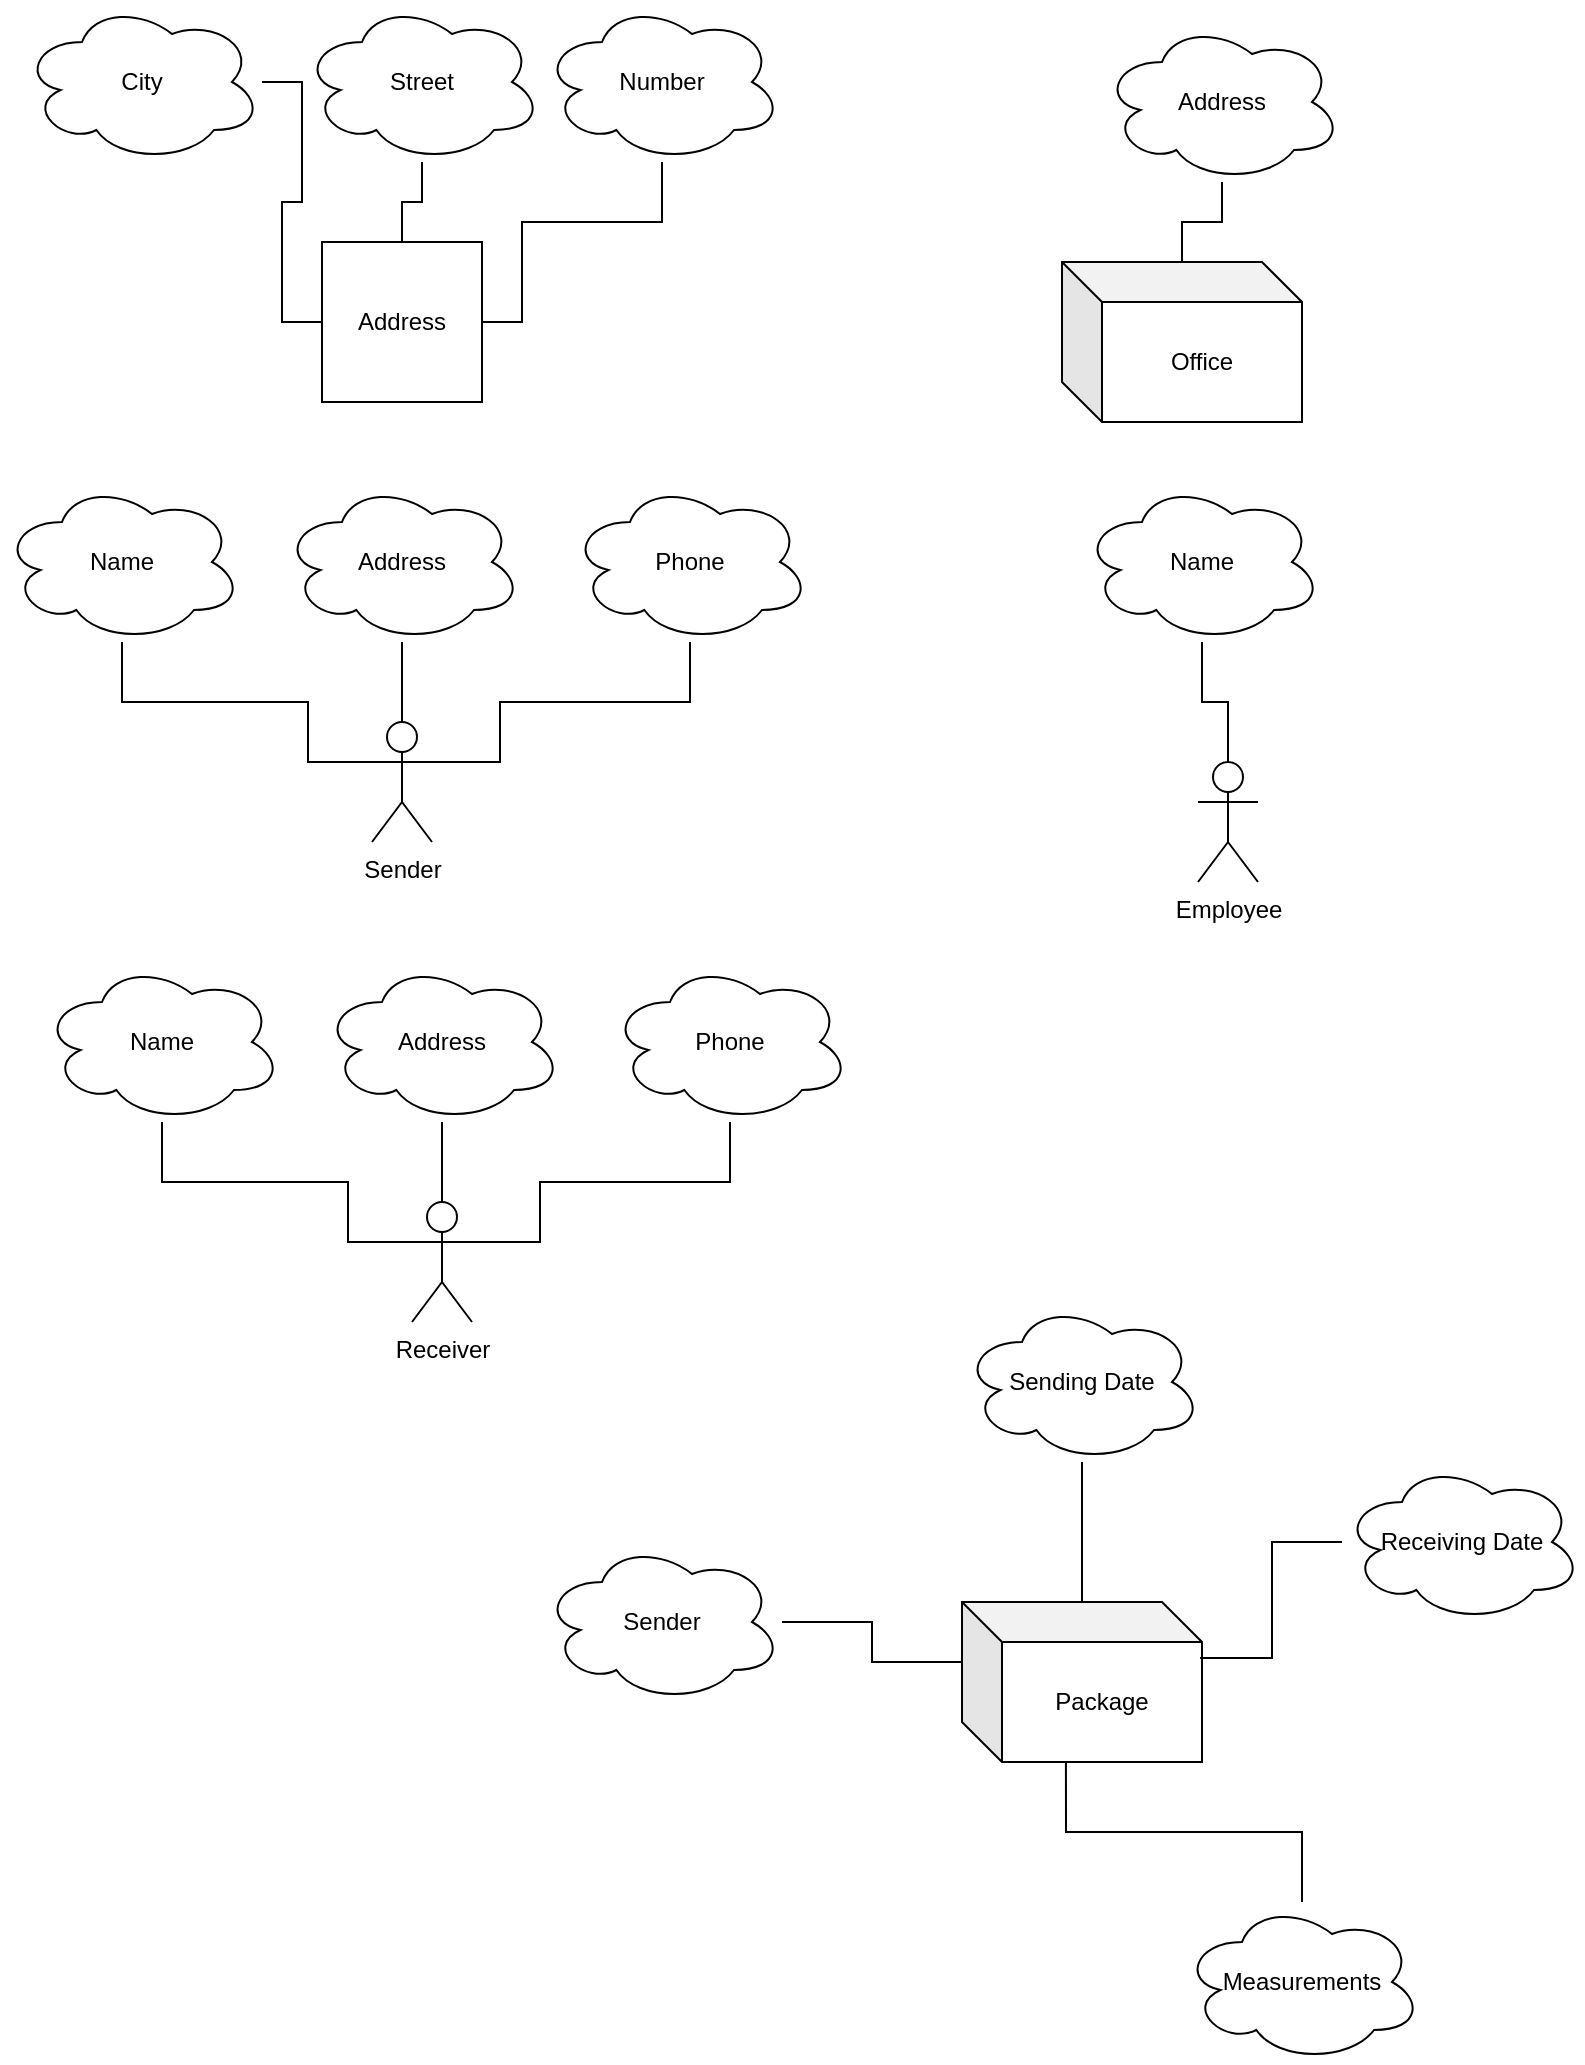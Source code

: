 <mxfile version="13.9.2" type="device" pages="4"><diagram id="oifaHssCB05o4wAw9WpW" name="Page-1"><mxGraphModel dx="1422" dy="762" grid="1" gridSize="10" guides="1" tooltips="1" connect="1" arrows="1" fold="1" page="1" pageScale="1" pageWidth="827" pageHeight="1169" math="0" shadow="0"><root><mxCell id="0"/><mxCell id="1" parent="0"/><mxCell id="9jLc9xP1tLZqi10lqlHF-1" value="Sender" style="shape=umlActor;verticalLabelPosition=bottom;verticalAlign=top;html=1;outlineConnect=0;" vertex="1" parent="1"><mxGeometry x="195" y="360" width="30" height="60" as="geometry"/></mxCell><mxCell id="9jLc9xP1tLZqi10lqlHF-7" value="Package" style="shape=cube;whiteSpace=wrap;html=1;boundedLbl=1;backgroundOutline=1;darkOpacity=0.05;darkOpacity2=0.1;" vertex="1" parent="1"><mxGeometry x="490" y="800" width="120" height="80" as="geometry"/></mxCell><mxCell id="9jLc9xP1tLZqi10lqlHF-8" value="Office" style="shape=cube;whiteSpace=wrap;html=1;boundedLbl=1;backgroundOutline=1;darkOpacity=0.05;darkOpacity2=0.1;" vertex="1" parent="1"><mxGeometry x="540" y="130" width="120" height="80" as="geometry"/></mxCell><mxCell id="9jLc9xP1tLZqi10lqlHF-9" value="Address" style="whiteSpace=wrap;html=1;aspect=fixed;" vertex="1" parent="1"><mxGeometry x="170" y="120" width="80" height="80" as="geometry"/></mxCell><mxCell id="9jLc9xP1tLZqi10lqlHF-14" style="edgeStyle=orthogonalEdgeStyle;rounded=0;orthogonalLoop=1;jettySize=auto;html=1;entryX=0;entryY=0.5;entryDx=0;entryDy=0;endArrow=none;endFill=0;" edge="1" parent="1" source="9jLc9xP1tLZqi10lqlHF-11" target="9jLc9xP1tLZqi10lqlHF-9"><mxGeometry relative="1" as="geometry"/></mxCell><mxCell id="9jLc9xP1tLZqi10lqlHF-11" value="City" style="ellipse;shape=cloud;whiteSpace=wrap;html=1;" vertex="1" parent="1"><mxGeometry x="20" width="120" height="80" as="geometry"/></mxCell><mxCell id="9jLc9xP1tLZqi10lqlHF-15" style="edgeStyle=orthogonalEdgeStyle;rounded=0;orthogonalLoop=1;jettySize=auto;html=1;entryX=0.5;entryY=0;entryDx=0;entryDy=0;endArrow=none;endFill=0;" edge="1" parent="1" source="9jLc9xP1tLZqi10lqlHF-12" target="9jLc9xP1tLZqi10lqlHF-9"><mxGeometry relative="1" as="geometry"/></mxCell><mxCell id="9jLc9xP1tLZqi10lqlHF-12" value="Street" style="ellipse;shape=cloud;whiteSpace=wrap;html=1;" vertex="1" parent="1"><mxGeometry x="160" width="120" height="80" as="geometry"/></mxCell><mxCell id="9jLc9xP1tLZqi10lqlHF-16" style="edgeStyle=orthogonalEdgeStyle;rounded=0;orthogonalLoop=1;jettySize=auto;html=1;entryX=1;entryY=0.5;entryDx=0;entryDy=0;endArrow=none;endFill=0;" edge="1" parent="1" source="9jLc9xP1tLZqi10lqlHF-13" target="9jLc9xP1tLZqi10lqlHF-9"><mxGeometry relative="1" as="geometry"><Array as="points"><mxPoint x="340" y="110"/><mxPoint x="270" y="110"/><mxPoint x="270" y="160"/></Array></mxGeometry></mxCell><mxCell id="9jLc9xP1tLZqi10lqlHF-13" value="Number" style="ellipse;shape=cloud;whiteSpace=wrap;html=1;" vertex="1" parent="1"><mxGeometry x="280" width="120" height="80" as="geometry"/></mxCell><mxCell id="9jLc9xP1tLZqi10lqlHF-20" style="edgeStyle=orthogonalEdgeStyle;rounded=0;orthogonalLoop=1;jettySize=auto;html=1;endArrow=none;endFill=0;" edge="1" parent="1" source="9jLc9xP1tLZqi10lqlHF-19" target="9jLc9xP1tLZqi10lqlHF-8"><mxGeometry relative="1" as="geometry"/></mxCell><mxCell id="9jLc9xP1tLZqi10lqlHF-19" value="Address" style="ellipse;shape=cloud;whiteSpace=wrap;html=1;" vertex="1" parent="1"><mxGeometry x="560" y="10" width="120" height="80" as="geometry"/></mxCell><mxCell id="9jLc9xP1tLZqi10lqlHF-26" style="edgeStyle=orthogonalEdgeStyle;rounded=0;orthogonalLoop=1;jettySize=auto;html=1;entryX=0;entryY=0.333;entryDx=0;entryDy=0;entryPerimeter=0;endArrow=none;endFill=0;" edge="1" parent="1" source="9jLc9xP1tLZqi10lqlHF-21" target="9jLc9xP1tLZqi10lqlHF-1"><mxGeometry relative="1" as="geometry"><Array as="points"><mxPoint x="70" y="350"/><mxPoint x="163" y="350"/><mxPoint x="163" y="380"/></Array></mxGeometry></mxCell><mxCell id="9jLc9xP1tLZqi10lqlHF-21" value="Name" style="ellipse;shape=cloud;whiteSpace=wrap;html=1;" vertex="1" parent="1"><mxGeometry x="10" y="240" width="120" height="80" as="geometry"/></mxCell><mxCell id="9jLc9xP1tLZqi10lqlHF-27" style="edgeStyle=orthogonalEdgeStyle;rounded=0;orthogonalLoop=1;jettySize=auto;html=1;entryX=0.5;entryY=0;entryDx=0;entryDy=0;entryPerimeter=0;endArrow=none;endFill=0;" edge="1" parent="1" source="9jLc9xP1tLZqi10lqlHF-22" target="9jLc9xP1tLZqi10lqlHF-1"><mxGeometry relative="1" as="geometry"/></mxCell><mxCell id="9jLc9xP1tLZqi10lqlHF-22" value="Address" style="ellipse;shape=cloud;whiteSpace=wrap;html=1;" vertex="1" parent="1"><mxGeometry x="150" y="240" width="120" height="80" as="geometry"/></mxCell><mxCell id="9jLc9xP1tLZqi10lqlHF-28" style="edgeStyle=orthogonalEdgeStyle;rounded=0;orthogonalLoop=1;jettySize=auto;html=1;entryX=1;entryY=0.333;entryDx=0;entryDy=0;entryPerimeter=0;endArrow=none;endFill=0;" edge="1" parent="1" source="9jLc9xP1tLZqi10lqlHF-25" target="9jLc9xP1tLZqi10lqlHF-1"><mxGeometry relative="1" as="geometry"><Array as="points"><mxPoint x="354" y="350"/><mxPoint x="259" y="350"/><mxPoint x="259" y="380"/></Array></mxGeometry></mxCell><mxCell id="9jLc9xP1tLZqi10lqlHF-25" value="Phone" style="ellipse;shape=cloud;whiteSpace=wrap;html=1;" vertex="1" parent="1"><mxGeometry x="294" y="240" width="120" height="80" as="geometry"/></mxCell><mxCell id="9jLc9xP1tLZqi10lqlHF-29" value="Receiver" style="shape=umlActor;verticalLabelPosition=bottom;verticalAlign=top;html=1;outlineConnect=0;" vertex="1" parent="1"><mxGeometry x="215" y="600" width="30" height="60" as="geometry"/></mxCell><mxCell id="9jLc9xP1tLZqi10lqlHF-30" style="edgeStyle=orthogonalEdgeStyle;rounded=0;orthogonalLoop=1;jettySize=auto;html=1;entryX=0;entryY=0.333;entryDx=0;entryDy=0;entryPerimeter=0;endArrow=none;endFill=0;" edge="1" parent="1" source="9jLc9xP1tLZqi10lqlHF-31" target="9jLc9xP1tLZqi10lqlHF-29"><mxGeometry relative="1" as="geometry"><Array as="points"><mxPoint x="90" y="590"/><mxPoint x="183" y="590"/><mxPoint x="183" y="620"/></Array></mxGeometry></mxCell><mxCell id="9jLc9xP1tLZqi10lqlHF-31" value="Name" style="ellipse;shape=cloud;whiteSpace=wrap;html=1;" vertex="1" parent="1"><mxGeometry x="30" y="480" width="120" height="80" as="geometry"/></mxCell><mxCell id="9jLc9xP1tLZqi10lqlHF-32" style="edgeStyle=orthogonalEdgeStyle;rounded=0;orthogonalLoop=1;jettySize=auto;html=1;entryX=0.5;entryY=0;entryDx=0;entryDy=0;entryPerimeter=0;endArrow=none;endFill=0;" edge="1" parent="1" source="9jLc9xP1tLZqi10lqlHF-33" target="9jLc9xP1tLZqi10lqlHF-29"><mxGeometry relative="1" as="geometry"/></mxCell><mxCell id="9jLc9xP1tLZqi10lqlHF-33" value="Address" style="ellipse;shape=cloud;whiteSpace=wrap;html=1;" vertex="1" parent="1"><mxGeometry x="170" y="480" width="120" height="80" as="geometry"/></mxCell><mxCell id="9jLc9xP1tLZqi10lqlHF-34" style="edgeStyle=orthogonalEdgeStyle;rounded=0;orthogonalLoop=1;jettySize=auto;html=1;entryX=1;entryY=0.333;entryDx=0;entryDy=0;entryPerimeter=0;endArrow=none;endFill=0;" edge="1" parent="1" source="9jLc9xP1tLZqi10lqlHF-35" target="9jLc9xP1tLZqi10lqlHF-29"><mxGeometry relative="1" as="geometry"><Array as="points"><mxPoint x="374" y="590"/><mxPoint x="279" y="590"/><mxPoint x="279" y="620"/></Array></mxGeometry></mxCell><mxCell id="9jLc9xP1tLZqi10lqlHF-35" value="Phone" style="ellipse;shape=cloud;whiteSpace=wrap;html=1;" vertex="1" parent="1"><mxGeometry x="314" y="480" width="120" height="80" as="geometry"/></mxCell><mxCell id="9jLc9xP1tLZqi10lqlHF-52" value="Employee" style="shape=umlActor;verticalLabelPosition=bottom;verticalAlign=top;html=1;outlineConnect=0;" vertex="1" parent="1"><mxGeometry x="608" y="380" width="30" height="60" as="geometry"/></mxCell><mxCell id="JY7f6eMNKE8tG-YTokpT-2" value="" style="edgeStyle=orthogonalEdgeStyle;rounded=0;orthogonalLoop=1;jettySize=auto;html=1;startArrow=none;startFill=0;endArrow=none;endFill=0;" edge="1" parent="1" source="9jLc9xP1tLZqi10lqlHF-54" target="9jLc9xP1tLZqi10lqlHF-52"><mxGeometry relative="1" as="geometry"/></mxCell><mxCell id="9jLc9xP1tLZqi10lqlHF-54" value="Name" style="ellipse;shape=cloud;whiteSpace=wrap;html=1;" vertex="1" parent="1"><mxGeometry x="550" y="240" width="120" height="80" as="geometry"/></mxCell><mxCell id="9jLc9xP1tLZqi10lqlHF-68" style="edgeStyle=orthogonalEdgeStyle;rounded=0;orthogonalLoop=1;jettySize=auto;html=1;entryX=0.433;entryY=1;entryDx=0;entryDy=0;entryPerimeter=0;endArrow=none;endFill=0;" edge="1" parent="1" source="9jLc9xP1tLZqi10lqlHF-60" target="9jLc9xP1tLZqi10lqlHF-7"><mxGeometry relative="1" as="geometry"/></mxCell><mxCell id="9jLc9xP1tLZqi10lqlHF-60" value="Measurements" style="ellipse;shape=cloud;whiteSpace=wrap;html=1;" vertex="1" parent="1"><mxGeometry x="600" y="950" width="120" height="80" as="geometry"/></mxCell><mxCell id="9jLc9xP1tLZqi10lqlHF-67" style="edgeStyle=orthogonalEdgeStyle;rounded=0;orthogonalLoop=1;jettySize=auto;html=1;entryX=0;entryY=0;entryDx=0;entryDy=30;entryPerimeter=0;endArrow=none;endFill=0;" edge="1" parent="1" source="9jLc9xP1tLZqi10lqlHF-62" target="9jLc9xP1tLZqi10lqlHF-7"><mxGeometry relative="1" as="geometry"/></mxCell><mxCell id="9jLc9xP1tLZqi10lqlHF-62" value="Sender" style="ellipse;shape=cloud;whiteSpace=wrap;html=1;" vertex="1" parent="1"><mxGeometry x="280" y="770" width="120" height="80" as="geometry"/></mxCell><mxCell id="9jLc9xP1tLZqi10lqlHF-65" style="edgeStyle=orthogonalEdgeStyle;rounded=0;orthogonalLoop=1;jettySize=auto;html=1;endArrow=none;endFill=0;" edge="1" parent="1" source="9jLc9xP1tLZqi10lqlHF-63" target="9jLc9xP1tLZqi10lqlHF-7"><mxGeometry relative="1" as="geometry"/></mxCell><mxCell id="9jLc9xP1tLZqi10lqlHF-63" value="Sending Date" style="ellipse;shape=cloud;whiteSpace=wrap;html=1;" vertex="1" parent="1"><mxGeometry x="490" y="650" width="120" height="80" as="geometry"/></mxCell><mxCell id="9jLc9xP1tLZqi10lqlHF-66" style="edgeStyle=orthogonalEdgeStyle;rounded=0;orthogonalLoop=1;jettySize=auto;html=1;entryX=0.992;entryY=0.35;entryDx=0;entryDy=0;entryPerimeter=0;endArrow=none;endFill=0;" edge="1" parent="1" source="9jLc9xP1tLZqi10lqlHF-64" target="9jLc9xP1tLZqi10lqlHF-7"><mxGeometry relative="1" as="geometry"/></mxCell><mxCell id="9jLc9xP1tLZqi10lqlHF-64" value="Receiving Date" style="ellipse;shape=cloud;whiteSpace=wrap;html=1;" vertex="1" parent="1"><mxGeometry x="680" y="730" width="120" height="80" as="geometry"/></mxCell></root></mxGraphModel></diagram><diagram id="lK0j_3tEogwlCvdWAHSf" name="Page-2"><mxGraphModel dx="762" dy="634" grid="1" gridSize="10" guides="1" tooltips="1" connect="1" arrows="1" fold="1" page="1" pageScale="1" pageWidth="827" pageHeight="1169" math="0" shadow="0"><root><mxCell id="twRIs_Lk6BVAcLEG3xg8-0"/><mxCell id="twRIs_Lk6BVAcLEG3xg8-1" parent="twRIs_Lk6BVAcLEG3xg8-0"/><mxCell id="twRIs_Lk6BVAcLEG3xg8-29" style="edgeStyle=orthogonalEdgeStyle;rounded=0;orthogonalLoop=1;jettySize=auto;html=1;startArrow=none;startFill=0;endArrow=none;endFill=0;" edge="1" parent="twRIs_Lk6BVAcLEG3xg8-1" source="twRIs_Lk6BVAcLEG3xg8-2" target="twRIs_Lk6BVAcLEG3xg8-28"><mxGeometry relative="1" as="geometry"/></mxCell><mxCell id="twRIs_Lk6BVAcLEG3xg8-2" value="Sender" style="rounded=0;whiteSpace=wrap;html=1;" vertex="1" parent="twRIs_Lk6BVAcLEG3xg8-1"><mxGeometry x="40" y="120" width="120" height="60" as="geometry"/></mxCell><mxCell id="twRIs_Lk6BVAcLEG3xg8-24" value="" style="edgeStyle=orthogonalEdgeStyle;rounded=0;orthogonalLoop=1;jettySize=auto;html=1;endArrow=none;endFill=0;startArrow=ERoneToMany;startFill=0;" edge="1" parent="twRIs_Lk6BVAcLEG3xg8-1" source="twRIs_Lk6BVAcLEG3xg8-3" target="twRIs_Lk6BVAcLEG3xg8-23"><mxGeometry relative="1" as="geometry"/></mxCell><mxCell id="twRIs_Lk6BVAcLEG3xg8-3" value="Package" style="rounded=0;whiteSpace=wrap;html=1;" vertex="1" parent="twRIs_Lk6BVAcLEG3xg8-1"><mxGeometry x="320" y="120" width="120" height="60" as="geometry"/></mxCell><mxCell id="mzfxa8KSVyf5Zc3Q_k2a-2" value="" style="edgeStyle=orthogonalEdgeStyle;rounded=0;orthogonalLoop=1;jettySize=auto;html=1;startArrow=ERoneToMany;startFill=0;endArrow=none;endFill=0;" edge="1" parent="twRIs_Lk6BVAcLEG3xg8-1" source="twRIs_Lk6BVAcLEG3xg8-4" target="mzfxa8KSVyf5Zc3Q_k2a-1"><mxGeometry relative="1" as="geometry"/></mxCell><mxCell id="twRIs_Lk6BVAcLEG3xg8-4" value="Employee" style="rounded=0;whiteSpace=wrap;html=1;" vertex="1" parent="twRIs_Lk6BVAcLEG3xg8-1"><mxGeometry x="570" y="270" width="120" height="60" as="geometry"/></mxCell><mxCell id="twRIs_Lk6BVAcLEG3xg8-9" value="" style="edgeStyle=orthogonalEdgeStyle;rounded=0;orthogonalLoop=1;jettySize=auto;html=1;endArrow=none;endFill=0;" edge="1" parent="twRIs_Lk6BVAcLEG3xg8-1" source="twRIs_Lk6BVAcLEG3xg8-6" target="twRIs_Lk6BVAcLEG3xg8-2"><mxGeometry relative="1" as="geometry"/></mxCell><mxCell id="twRIs_Lk6BVAcLEG3xg8-6" value="Name" style="ellipse;whiteSpace=wrap;html=1;" vertex="1" parent="twRIs_Lk6BVAcLEG3xg8-1"><mxGeometry y="40" width="100" height="40" as="geometry"/></mxCell><mxCell id="twRIs_Lk6BVAcLEG3xg8-10" value="" style="edgeStyle=orthogonalEdgeStyle;rounded=0;orthogonalLoop=1;jettySize=auto;html=1;endArrow=none;endFill=0;" edge="1" parent="twRIs_Lk6BVAcLEG3xg8-1" source="twRIs_Lk6BVAcLEG3xg8-7" target="twRIs_Lk6BVAcLEG3xg8-2"><mxGeometry relative="1" as="geometry"/></mxCell><mxCell id="twRIs_Lk6BVAcLEG3xg8-7" value="Last Name" style="ellipse;whiteSpace=wrap;html=1;" vertex="1" parent="twRIs_Lk6BVAcLEG3xg8-1"><mxGeometry x="130" y="40" width="100" height="40" as="geometry"/></mxCell><mxCell id="twRIs_Lk6BVAcLEG3xg8-11" value="" style="edgeStyle=orthogonalEdgeStyle;rounded=0;orthogonalLoop=1;jettySize=auto;html=1;endArrow=none;endFill=0;" edge="1" parent="twRIs_Lk6BVAcLEG3xg8-1" source="twRIs_Lk6BVAcLEG3xg8-8" target="twRIs_Lk6BVAcLEG3xg8-2"><mxGeometry relative="1" as="geometry"/></mxCell><mxCell id="twRIs_Lk6BVAcLEG3xg8-8" value="Phone" style="ellipse;whiteSpace=wrap;html=1;" vertex="1" parent="twRIs_Lk6BVAcLEG3xg8-1"><mxGeometry y="210" width="100" height="40" as="geometry"/></mxCell><mxCell id="twRIs_Lk6BVAcLEG3xg8-13" value="" style="edgeStyle=orthogonalEdgeStyle;rounded=0;orthogonalLoop=1;jettySize=auto;html=1;endArrow=ERone;endFill=0;" edge="1" parent="twRIs_Lk6BVAcLEG3xg8-1" source="twRIs_Lk6BVAcLEG3xg8-12" target="twRIs_Lk6BVAcLEG3xg8-2"><mxGeometry relative="1" as="geometry"/></mxCell><mxCell id="twRIs_Lk6BVAcLEG3xg8-14" value="" style="edgeStyle=orthogonalEdgeStyle;rounded=0;orthogonalLoop=1;jettySize=auto;html=1;endArrow=ERoneToMany;endFill=0;" edge="1" parent="twRIs_Lk6BVAcLEG3xg8-1" source="twRIs_Lk6BVAcLEG3xg8-12" target="twRIs_Lk6BVAcLEG3xg8-3"><mxGeometry relative="1" as="geometry"/></mxCell><mxCell id="twRIs_Lk6BVAcLEG3xg8-12" value="sends" style="rhombus;whiteSpace=wrap;html=1;" vertex="1" parent="twRIs_Lk6BVAcLEG3xg8-1"><mxGeometry x="200" y="110" width="80" height="80" as="geometry"/></mxCell><mxCell id="twRIs_Lk6BVAcLEG3xg8-20" value="" style="edgeStyle=orthogonalEdgeStyle;rounded=0;orthogonalLoop=1;jettySize=auto;html=1;endArrow=none;endFill=0;" edge="1" parent="twRIs_Lk6BVAcLEG3xg8-1" source="twRIs_Lk6BVAcLEG3xg8-16" target="twRIs_Lk6BVAcLEG3xg8-3"><mxGeometry relative="1" as="geometry"/></mxCell><mxCell id="twRIs_Lk6BVAcLEG3xg8-16" value="Send Date" style="ellipse;whiteSpace=wrap;html=1;" vertex="1" parent="twRIs_Lk6BVAcLEG3xg8-1"><mxGeometry x="290" y="40" width="100" height="40" as="geometry"/></mxCell><mxCell id="twRIs_Lk6BVAcLEG3xg8-21" value="" style="edgeStyle=orthogonalEdgeStyle;rounded=0;orthogonalLoop=1;jettySize=auto;html=1;endArrow=none;endFill=0;" edge="1" parent="twRIs_Lk6BVAcLEG3xg8-1" source="twRIs_Lk6BVAcLEG3xg8-17" target="twRIs_Lk6BVAcLEG3xg8-3"><mxGeometry relative="1" as="geometry"/></mxCell><mxCell id="twRIs_Lk6BVAcLEG3xg8-17" value="Receiving Date" style="ellipse;whiteSpace=wrap;html=1;" vertex="1" parent="twRIs_Lk6BVAcLEG3xg8-1"><mxGeometry x="414" y="40" width="100" height="40" as="geometry"/></mxCell><mxCell id="twRIs_Lk6BVAcLEG3xg8-19" value="" style="edgeStyle=orthogonalEdgeStyle;rounded=0;orthogonalLoop=1;jettySize=auto;html=1;endArrow=none;endFill=0;" edge="1" parent="twRIs_Lk6BVAcLEG3xg8-1" source="twRIs_Lk6BVAcLEG3xg8-18" target="twRIs_Lk6BVAcLEG3xg8-3"><mxGeometry relative="1" as="geometry"/></mxCell><mxCell id="twRIs_Lk6BVAcLEG3xg8-18" value="Measures" style="ellipse;whiteSpace=wrap;html=1;" vertex="1" parent="twRIs_Lk6BVAcLEG3xg8-1"><mxGeometry x="289" y="210" width="100" height="40" as="geometry"/></mxCell><mxCell id="twRIs_Lk6BVAcLEG3xg8-25" style="edgeStyle=orthogonalEdgeStyle;rounded=0;orthogonalLoop=1;jettySize=auto;html=1;endArrow=ERone;endFill=0;" edge="1" parent="twRIs_Lk6BVAcLEG3xg8-1" source="twRIs_Lk6BVAcLEG3xg8-23" target="twRIs_Lk6BVAcLEG3xg8-4"><mxGeometry relative="1" as="geometry"/></mxCell><mxCell id="twRIs_Lk6BVAcLEG3xg8-23" value="Is &lt;br&gt;processed &lt;br&gt;By" style="rhombus;whiteSpace=wrap;html=1;rounded=0;" vertex="1" parent="twRIs_Lk6BVAcLEG3xg8-1"><mxGeometry x="640" y="140" width="80" height="80" as="geometry"/></mxCell><mxCell id="twRIs_Lk6BVAcLEG3xg8-28" value="Address" style="ellipse;whiteSpace=wrap;html=1;" vertex="1" parent="twRIs_Lk6BVAcLEG3xg8-1"><mxGeometry x="130" y="210" width="100" height="40" as="geometry"/></mxCell><mxCell id="twRIs_Lk6BVAcLEG3xg8-31" style="edgeStyle=orthogonalEdgeStyle;rounded=0;orthogonalLoop=1;jettySize=auto;html=1;entryX=0.75;entryY=1;entryDx=0;entryDy=0;startArrow=none;startFill=0;endArrow=none;endFill=0;" edge="1" parent="twRIs_Lk6BVAcLEG3xg8-1" source="twRIs_Lk6BVAcLEG3xg8-30" target="twRIs_Lk6BVAcLEG3xg8-3"><mxGeometry relative="1" as="geometry"/></mxCell><mxCell id="twRIs_Lk6BVAcLEG3xg8-30" value="Address" style="ellipse;whiteSpace=wrap;html=1;" vertex="1" parent="twRIs_Lk6BVAcLEG3xg8-1"><mxGeometry x="410" y="210" width="100" height="40" as="geometry"/></mxCell><mxCell id="twRIs_Lk6BVAcLEG3xg8-35" style="edgeStyle=orthogonalEdgeStyle;rounded=0;orthogonalLoop=1;jettySize=auto;html=1;entryX=1;entryY=0.25;entryDx=0;entryDy=0;startArrow=none;startFill=0;endArrow=none;endFill=0;" edge="1" parent="twRIs_Lk6BVAcLEG3xg8-1" source="twRIs_Lk6BVAcLEG3xg8-33" target="twRIs_Lk6BVAcLEG3xg8-3"><mxGeometry relative="1" as="geometry"/></mxCell><mxCell id="twRIs_Lk6BVAcLEG3xg8-33" value="Office" style="ellipse;whiteSpace=wrap;html=1;" vertex="1" parent="twRIs_Lk6BVAcLEG3xg8-1"><mxGeometry x="530" y="70" width="100" height="40" as="geometry"/></mxCell><mxCell id="mzfxa8KSVyf5Zc3Q_k2a-0" value="" style="edgeStyle=orthogonalEdgeStyle;rounded=0;orthogonalLoop=1;jettySize=auto;html=1;startArrow=none;startFill=0;endArrow=none;endFill=0;" edge="1" parent="twRIs_Lk6BVAcLEG3xg8-1" source="twRIs_Lk6BVAcLEG3xg8-36" target="twRIs_Lk6BVAcLEG3xg8-4"><mxGeometry relative="1" as="geometry"/></mxCell><mxCell id="twRIs_Lk6BVAcLEG3xg8-36" value="Name" style="ellipse;whiteSpace=wrap;html=1;" vertex="1" parent="twRIs_Lk6BVAcLEG3xg8-1"><mxGeometry x="720" y="290" width="100" height="40" as="geometry"/></mxCell><mxCell id="mzfxa8KSVyf5Zc3Q_k2a-3" value="" style="edgeStyle=orthogonalEdgeStyle;rounded=0;orthogonalLoop=1;jettySize=auto;html=1;startArrow=none;startFill=0;endArrow=ERone;endFill=0;entryX=1;entryY=0.5;entryDx=0;entryDy=0;" edge="1" parent="twRIs_Lk6BVAcLEG3xg8-1" source="mzfxa8KSVyf5Zc3Q_k2a-1" target="mzfxa8KSVyf5Zc3Q_k2a-16"><mxGeometry relative="1" as="geometry"><mxPoint x="360" y="440" as="targetPoint"/></mxGeometry></mxCell><mxCell id="mzfxa8KSVyf5Zc3Q_k2a-1" value="Is&lt;br&gt;Dispatched towards" style="rhombus;whiteSpace=wrap;html=1;rounded=0;" vertex="1" parent="twRIs_Lk6BVAcLEG3xg8-1"><mxGeometry x="490" y="400" width="90" height="80" as="geometry"/></mxCell><mxCell id="mzfxa8KSVyf5Zc3Q_k2a-15" style="edgeStyle=orthogonalEdgeStyle;rounded=0;orthogonalLoop=1;jettySize=auto;html=1;startArrow=none;startFill=0;endArrow=none;endFill=0;" edge="1" parent="twRIs_Lk6BVAcLEG3xg8-1" source="mzfxa8KSVyf5Zc3Q_k2a-16" target="mzfxa8KSVyf5Zc3Q_k2a-24"><mxGeometry relative="1" as="geometry"/></mxCell><mxCell id="mzfxa8KSVyf5Zc3Q_k2a-16" value="Sender" style="rounded=0;whiteSpace=wrap;html=1;" vertex="1" parent="twRIs_Lk6BVAcLEG3xg8-1"><mxGeometry x="270" y="400" width="120" height="60" as="geometry"/></mxCell><mxCell id="mzfxa8KSVyf5Zc3Q_k2a-17" value="" style="edgeStyle=orthogonalEdgeStyle;rounded=0;orthogonalLoop=1;jettySize=auto;html=1;endArrow=none;endFill=0;" edge="1" parent="twRIs_Lk6BVAcLEG3xg8-1" source="mzfxa8KSVyf5Zc3Q_k2a-18" target="mzfxa8KSVyf5Zc3Q_k2a-16"><mxGeometry relative="1" as="geometry"/></mxCell><mxCell id="mzfxa8KSVyf5Zc3Q_k2a-18" value="Name" style="ellipse;whiteSpace=wrap;html=1;" vertex="1" parent="twRIs_Lk6BVAcLEG3xg8-1"><mxGeometry x="210" y="330" width="100" height="40" as="geometry"/></mxCell><mxCell id="mzfxa8KSVyf5Zc3Q_k2a-19" value="" style="edgeStyle=orthogonalEdgeStyle;rounded=0;orthogonalLoop=1;jettySize=auto;html=1;endArrow=none;endFill=0;" edge="1" parent="twRIs_Lk6BVAcLEG3xg8-1" source="mzfxa8KSVyf5Zc3Q_k2a-20" target="mzfxa8KSVyf5Zc3Q_k2a-16"><mxGeometry relative="1" as="geometry"/></mxCell><mxCell id="mzfxa8KSVyf5Zc3Q_k2a-20" value="Last Name" style="ellipse;whiteSpace=wrap;html=1;" vertex="1" parent="twRIs_Lk6BVAcLEG3xg8-1"><mxGeometry x="340" y="330" width="100" height="40" as="geometry"/></mxCell><mxCell id="mzfxa8KSVyf5Zc3Q_k2a-21" value="" style="edgeStyle=orthogonalEdgeStyle;rounded=0;orthogonalLoop=1;jettySize=auto;html=1;endArrow=none;endFill=0;" edge="1" parent="twRIs_Lk6BVAcLEG3xg8-1" source="mzfxa8KSVyf5Zc3Q_k2a-22" target="mzfxa8KSVyf5Zc3Q_k2a-16"><mxGeometry relative="1" as="geometry"/></mxCell><mxCell id="mzfxa8KSVyf5Zc3Q_k2a-22" value="Phone" style="ellipse;whiteSpace=wrap;html=1;" vertex="1" parent="twRIs_Lk6BVAcLEG3xg8-1"><mxGeometry x="210" y="500" width="100" height="40" as="geometry"/></mxCell><mxCell id="mzfxa8KSVyf5Zc3Q_k2a-24" value="Address" style="ellipse;whiteSpace=wrap;html=1;" vertex="1" parent="twRIs_Lk6BVAcLEG3xg8-1"><mxGeometry x="340" y="500" width="100" height="40" as="geometry"/></mxCell></root></mxGraphModel></diagram><diagram id="_6-Cc5yCLs5dOpq5x1Rc" name="Page-3"><mxGraphModel dx="1422" dy="762" grid="1" gridSize="10" guides="1" tooltips="1" connect="1" arrows="1" fold="1" page="1" pageScale="1" pageWidth="827" pageHeight="1169" math="0" shadow="0"><root><mxCell id="aPdafdRP8fBxXlZx-yk6-0"/><mxCell id="aPdafdRP8fBxXlZx-yk6-1" parent="aPdafdRP8fBxXlZx-yk6-0"/><mxCell id="MsVJ2z4t6iQ9dEvgYTIn-18" value="" style="edgeStyle=orthogonalEdgeStyle;rounded=0;orthogonalLoop=1;jettySize=auto;html=1;startArrow=ERone;startFill=0;endArrow=ERoneToMany;endFill=0;" edge="1" parent="aPdafdRP8fBxXlZx-yk6-1" source="MsVJ2z4t6iQ9dEvgYTIn-0" target="MsVJ2z4t6iQ9dEvgYTIn-12"><mxGeometry relative="1" as="geometry"/></mxCell><mxCell id="MsVJ2z4t6iQ9dEvgYTIn-0" value="Sender" style="swimlane;fontStyle=0;childLayout=stackLayout;horizontal=1;startSize=26;fillColor=none;horizontalStack=0;resizeParent=1;resizeParentMax=0;resizeLast=0;collapsible=1;marginBottom=0;" vertex="1" parent="aPdafdRP8fBxXlZx-yk6-1"><mxGeometry x="70" y="60" width="140" height="156" as="geometry"/></mxCell><mxCell id="MsVJ2z4t6iQ9dEvgYTIn-1" value="sender_id: int" style="text;strokeColor=none;fillColor=none;align=left;verticalAlign=top;spacingLeft=4;spacingRight=4;overflow=hidden;rotatable=0;points=[[0,0.5],[1,0.5]];portConstraint=eastwest;" vertex="1" parent="MsVJ2z4t6iQ9dEvgYTIn-0"><mxGeometry y="26" width="140" height="26" as="geometry"/></mxCell><mxCell id="MsVJ2z4t6iQ9dEvgYTIn-2" value="first_name: string" style="text;strokeColor=none;fillColor=none;align=left;verticalAlign=top;spacingLeft=4;spacingRight=4;overflow=hidden;rotatable=0;points=[[0,0.5],[1,0.5]];portConstraint=eastwest;" vertex="1" parent="MsVJ2z4t6iQ9dEvgYTIn-0"><mxGeometry y="52" width="140" height="26" as="geometry"/></mxCell><mxCell id="MsVJ2z4t6iQ9dEvgYTIn-3" value="last_name: string" style="text;strokeColor=none;fillColor=none;align=left;verticalAlign=top;spacingLeft=4;spacingRight=4;overflow=hidden;rotatable=0;points=[[0,0.5],[1,0.5]];portConstraint=eastwest;" vertex="1" parent="MsVJ2z4t6iQ9dEvgYTIn-0"><mxGeometry y="78" width="140" height="26" as="geometry"/></mxCell><mxCell id="MsVJ2z4t6iQ9dEvgYTIn-4" value="address: string" style="text;strokeColor=none;fillColor=none;align=left;verticalAlign=top;spacingLeft=4;spacingRight=4;overflow=hidden;rotatable=0;points=[[0,0.5],[1,0.5]];portConstraint=eastwest;" vertex="1" parent="MsVJ2z4t6iQ9dEvgYTIn-0"><mxGeometry y="104" width="140" height="26" as="geometry"/></mxCell><mxCell id="MsVJ2z4t6iQ9dEvgYTIn-5" value="phone: int" style="text;strokeColor=none;fillColor=none;align=left;verticalAlign=top;spacingLeft=4;spacingRight=4;overflow=hidden;rotatable=0;points=[[0,0.5],[1,0.5]];portConstraint=eastwest;" vertex="1" parent="MsVJ2z4t6iQ9dEvgYTIn-0"><mxGeometry y="130" width="140" height="26" as="geometry"/></mxCell><mxCell id="MsVJ2z4t6iQ9dEvgYTIn-6" value="Receiver" style="swimlane;fontStyle=0;childLayout=stackLayout;horizontal=1;startSize=26;fillColor=none;horizontalStack=0;resizeParent=1;resizeParentMax=0;resizeLast=0;collapsible=1;marginBottom=0;" vertex="1" parent="aPdafdRP8fBxXlZx-yk6-1"><mxGeometry x="320" y="380" width="140" height="156" as="geometry"/></mxCell><mxCell id="MsVJ2z4t6iQ9dEvgYTIn-7" value="receiver_id: int" style="text;strokeColor=none;fillColor=none;align=left;verticalAlign=top;spacingLeft=4;spacingRight=4;overflow=hidden;rotatable=0;points=[[0,0.5],[1,0.5]];portConstraint=eastwest;" vertex="1" parent="MsVJ2z4t6iQ9dEvgYTIn-6"><mxGeometry y="26" width="140" height="26" as="geometry"/></mxCell><mxCell id="MsVJ2z4t6iQ9dEvgYTIn-8" value="first_name: string" style="text;strokeColor=none;fillColor=none;align=left;verticalAlign=top;spacingLeft=4;spacingRight=4;overflow=hidden;rotatable=0;points=[[0,0.5],[1,0.5]];portConstraint=eastwest;" vertex="1" parent="MsVJ2z4t6iQ9dEvgYTIn-6"><mxGeometry y="52" width="140" height="26" as="geometry"/></mxCell><mxCell id="MsVJ2z4t6iQ9dEvgYTIn-9" value="last_name: string" style="text;strokeColor=none;fillColor=none;align=left;verticalAlign=top;spacingLeft=4;spacingRight=4;overflow=hidden;rotatable=0;points=[[0,0.5],[1,0.5]];portConstraint=eastwest;" vertex="1" parent="MsVJ2z4t6iQ9dEvgYTIn-6"><mxGeometry y="78" width="140" height="26" as="geometry"/></mxCell><mxCell id="MsVJ2z4t6iQ9dEvgYTIn-10" value="address: string" style="text;strokeColor=none;fillColor=none;align=left;verticalAlign=top;spacingLeft=4;spacingRight=4;overflow=hidden;rotatable=0;points=[[0,0.5],[1,0.5]];portConstraint=eastwest;" vertex="1" parent="MsVJ2z4t6iQ9dEvgYTIn-6"><mxGeometry y="104" width="140" height="26" as="geometry"/></mxCell><mxCell id="MsVJ2z4t6iQ9dEvgYTIn-11" value="phone: int" style="text;strokeColor=none;fillColor=none;align=left;verticalAlign=top;spacingLeft=4;spacingRight=4;overflow=hidden;rotatable=0;points=[[0,0.5],[1,0.5]];portConstraint=eastwest;" vertex="1" parent="MsVJ2z4t6iQ9dEvgYTIn-6"><mxGeometry y="130" width="140" height="26" as="geometry"/></mxCell><mxCell id="6iBcAzXB_axXz_AX60I_-9" value="" style="edgeStyle=orthogonalEdgeStyle;rounded=0;orthogonalLoop=1;jettySize=auto;html=1;startArrow=ERone;startFill=0;endArrow=ERoneToMany;endFill=0;" edge="1" parent="aPdafdRP8fBxXlZx-yk6-1" source="MsVJ2z4t6iQ9dEvgYTIn-12" target="6iBcAzXB_axXz_AX60I_-2"><mxGeometry relative="1" as="geometry"/></mxCell><mxCell id="MsVJ2z4t6iQ9dEvgYTIn-12" value="Package" style="swimlane;fontStyle=0;childLayout=stackLayout;horizontal=1;startSize=26;fillColor=none;horizontalStack=0;resizeParent=1;resizeParentMax=0;resizeLast=0;collapsible=1;marginBottom=0;" vertex="1" parent="aPdafdRP8fBxXlZx-yk6-1"><mxGeometry x="290" y="60" width="140" height="182" as="geometry"/></mxCell><mxCell id="MsVJ2z4t6iQ9dEvgYTIn-13" value="package_id: int" style="text;strokeColor=none;fillColor=none;align=left;verticalAlign=top;spacingLeft=4;spacingRight=4;overflow=hidden;rotatable=0;points=[[0,0.5],[1,0.5]];portConstraint=eastwest;" vertex="1" parent="MsVJ2z4t6iQ9dEvgYTIn-12"><mxGeometry y="26" width="140" height="26" as="geometry"/></mxCell><mxCell id="MsVJ2z4t6iQ9dEvgYTIn-14" value="sending_date: date" style="text;strokeColor=none;fillColor=none;align=left;verticalAlign=top;spacingLeft=4;spacingRight=4;overflow=hidden;rotatable=0;points=[[0,0.5],[1,0.5]];portConstraint=eastwest;" vertex="1" parent="MsVJ2z4t6iQ9dEvgYTIn-12"><mxGeometry y="52" width="140" height="26" as="geometry"/></mxCell><mxCell id="MsVJ2z4t6iQ9dEvgYTIn-15" value="receiving_date: date" style="text;strokeColor=none;fillColor=none;align=left;verticalAlign=top;spacingLeft=4;spacingRight=4;overflow=hidden;rotatable=0;points=[[0,0.5],[1,0.5]];portConstraint=eastwest;" vertex="1" parent="MsVJ2z4t6iQ9dEvgYTIn-12"><mxGeometry y="78" width="140" height="26" as="geometry"/></mxCell><mxCell id="MsVJ2z4t6iQ9dEvgYTIn-16" value="measures: string" style="text;strokeColor=none;fillColor=none;align=left;verticalAlign=top;spacingLeft=4;spacingRight=4;overflow=hidden;rotatable=0;points=[[0,0.5],[1,0.5]];portConstraint=eastwest;" vertex="1" parent="MsVJ2z4t6iQ9dEvgYTIn-12"><mxGeometry y="104" width="140" height="26" as="geometry"/></mxCell><mxCell id="6iBcAzXB_axXz_AX60I_-0" value="address: string" style="text;strokeColor=none;fillColor=none;align=left;verticalAlign=top;spacingLeft=4;spacingRight=4;overflow=hidden;rotatable=0;points=[[0,0.5],[1,0.5]];portConstraint=eastwest;" vertex="1" parent="MsVJ2z4t6iQ9dEvgYTIn-12"><mxGeometry y="130" width="140" height="26" as="geometry"/></mxCell><mxCell id="HadZLvGQPlvF3nHpQiQh-0" value="office: string" style="text;strokeColor=none;fillColor=none;align=left;verticalAlign=top;spacingLeft=4;spacingRight=4;overflow=hidden;rotatable=0;points=[[0,0.5],[1,0.5]];portConstraint=eastwest;" vertex="1" parent="MsVJ2z4t6iQ9dEvgYTIn-12"><mxGeometry y="156" width="140" height="26" as="geometry"/></mxCell><mxCell id="i-e5_vUOqvB09hcKe8-v-0" style="edgeStyle=orthogonalEdgeStyle;rounded=0;orthogonalLoop=1;jettySize=auto;html=1;startArrow=ERoneToMany;startFill=0;endArrow=ERone;endFill=0;" edge="1" parent="aPdafdRP8fBxXlZx-yk6-1" source="6iBcAzXB_axXz_AX60I_-2" target="MsVJ2z4t6iQ9dEvgYTIn-6"><mxGeometry relative="1" as="geometry"><Array as="points"><mxPoint x="640" y="458"/></Array></mxGeometry></mxCell><mxCell id="6iBcAzXB_axXz_AX60I_-2" value="Employee" style="swimlane;fontStyle=0;childLayout=stackLayout;horizontal=1;startSize=26;fillColor=none;horizontalStack=0;resizeParent=1;resizeParentMax=0;resizeLast=0;collapsible=1;marginBottom=0;" vertex="1" parent="aPdafdRP8fBxXlZx-yk6-1"><mxGeometry x="570" y="180" width="140" height="78" as="geometry"/></mxCell><mxCell id="6iBcAzXB_axXz_AX60I_-3" value="employee_id: int" style="text;strokeColor=none;fillColor=none;align=left;verticalAlign=top;spacingLeft=4;spacingRight=4;overflow=hidden;rotatable=0;points=[[0,0.5],[1,0.5]];portConstraint=eastwest;" vertex="1" parent="6iBcAzXB_axXz_AX60I_-2"><mxGeometry y="26" width="140" height="26" as="geometry"/></mxCell><mxCell id="6iBcAzXB_axXz_AX60I_-4" value="name: string" style="text;strokeColor=none;fillColor=none;align=left;verticalAlign=top;spacingLeft=4;spacingRight=4;overflow=hidden;rotatable=0;points=[[0,0.5],[1,0.5]];portConstraint=eastwest;" vertex="1" parent="6iBcAzXB_axXz_AX60I_-2"><mxGeometry y="52" width="140" height="26" as="geometry"/></mxCell></root></mxGraphModel></diagram><diagram id="WSgVJMQs2Vsl9Nruap31" name="Page-4"><mxGraphModel dx="1874" dy="762" grid="1" gridSize="10" guides="1" tooltips="1" connect="1" arrows="1" fold="1" page="1" pageScale="1" pageWidth="827" pageHeight="1169" math="0" shadow="0"><root><mxCell id="V-DWiqTqJsUbDiIzKqNK-0"/><mxCell id="V-DWiqTqJsUbDiIzKqNK-1" parent="V-DWiqTqJsUbDiIzKqNK-0"/><mxCell id="44Ya2n8gJ2M5pez-GZF3-7" style="edgeStyle=orthogonalEdgeStyle;rounded=0;orthogonalLoop=1;jettySize=auto;html=1;entryX=0;entryY=0.5;entryDx=0;entryDy=0;startArrow=none;startFill=0;endArrow=none;endFill=0;" edge="1" parent="V-DWiqTqJsUbDiIzKqNK-1" source="rhwqo9m-Xf4pB5SKHv_1-1" target="qcA8KDs-LXfwEa_5pAGs-6"><mxGeometry relative="1" as="geometry"/></mxCell><mxCell id="rhwqo9m-Xf4pB5SKHv_1-1" value="Sender" style="swimlane;fontStyle=0;childLayout=stackLayout;horizontal=1;startSize=26;fillColor=none;horizontalStack=0;resizeParent=1;resizeParentMax=0;resizeLast=0;collapsible=1;marginBottom=0;" vertex="1" parent="V-DWiqTqJsUbDiIzKqNK-1"><mxGeometry x="10" y="80" width="140" height="156" as="geometry"/></mxCell><mxCell id="rhwqo9m-Xf4pB5SKHv_1-2" value="sender_id: int" style="text;strokeColor=#82b366;fillColor=#d5e8d4;align=left;verticalAlign=top;spacingLeft=4;spacingRight=4;overflow=hidden;rotatable=0;points=[[0,0.5],[1,0.5]];portConstraint=eastwest;" vertex="1" parent="rhwqo9m-Xf4pB5SKHv_1-1"><mxGeometry y="26" width="140" height="26" as="geometry"/></mxCell><mxCell id="rhwqo9m-Xf4pB5SKHv_1-3" value="first_name: string" style="text;strokeColor=none;fillColor=none;align=left;verticalAlign=top;spacingLeft=4;spacingRight=4;overflow=hidden;rotatable=0;points=[[0,0.5],[1,0.5]];portConstraint=eastwest;" vertex="1" parent="rhwqo9m-Xf4pB5SKHv_1-1"><mxGeometry y="52" width="140" height="26" as="geometry"/></mxCell><mxCell id="rhwqo9m-Xf4pB5SKHv_1-4" value="last_name: string" style="text;strokeColor=none;fillColor=none;align=left;verticalAlign=top;spacingLeft=4;spacingRight=4;overflow=hidden;rotatable=0;points=[[0,0.5],[1,0.5]];portConstraint=eastwest;" vertex="1" parent="rhwqo9m-Xf4pB5SKHv_1-1"><mxGeometry y="78" width="140" height="26" as="geometry"/></mxCell><mxCell id="rhwqo9m-Xf4pB5SKHv_1-6" value="phone: int" style="text;strokeColor=none;fillColor=none;align=left;verticalAlign=top;spacingLeft=4;spacingRight=4;overflow=hidden;rotatable=0;points=[[0,0.5],[1,0.5]];portConstraint=eastwest;" vertex="1" parent="rhwqo9m-Xf4pB5SKHv_1-1"><mxGeometry y="104" width="140" height="26" as="geometry"/></mxCell><mxCell id="rhwqo9m-Xf4pB5SKHv_1-5" value="fk_address_id: int" style="text;strokeColor=#d6b656;fillColor=#fff2cc;align=left;verticalAlign=top;spacingLeft=4;spacingRight=4;overflow=hidden;rotatable=0;points=[[0,0.5],[1,0.5]];portConstraint=eastwest;" vertex="1" parent="rhwqo9m-Xf4pB5SKHv_1-1"><mxGeometry y="130" width="140" height="26" as="geometry"/></mxCell><mxCell id="44Ya2n8gJ2M5pez-GZF3-9" style="edgeStyle=orthogonalEdgeStyle;rounded=0;orthogonalLoop=1;jettySize=auto;html=1;startArrow=none;startFill=0;endArrow=none;endFill=0;" edge="1" parent="V-DWiqTqJsUbDiIzKqNK-1" source="rhwqo9m-Xf4pB5SKHv_1-7" target="qcA8KDs-LXfwEa_5pAGs-7"><mxGeometry relative="1" as="geometry"/></mxCell><mxCell id="rhwqo9m-Xf4pB5SKHv_1-7" value="Receiver" style="swimlane;fontStyle=0;childLayout=stackLayout;horizontal=1;startSize=26;fillColor=none;horizontalStack=0;resizeParent=1;resizeParentMax=0;resizeLast=0;collapsible=1;marginBottom=0;" vertex="1" parent="V-DWiqTqJsUbDiIzKqNK-1"><mxGeometry x="390" y="400" width="140" height="156" as="geometry"/></mxCell><mxCell id="rhwqo9m-Xf4pB5SKHv_1-8" value="receiver_id: int" style="text;strokeColor=#82b366;fillColor=#d5e8d4;align=left;verticalAlign=top;spacingLeft=4;spacingRight=4;overflow=hidden;rotatable=0;points=[[0,0.5],[1,0.5]];portConstraint=eastwest;" vertex="1" parent="rhwqo9m-Xf4pB5SKHv_1-7"><mxGeometry y="26" width="140" height="26" as="geometry"/></mxCell><mxCell id="rhwqo9m-Xf4pB5SKHv_1-9" value="first_name: string" style="text;strokeColor=none;fillColor=none;align=left;verticalAlign=top;spacingLeft=4;spacingRight=4;overflow=hidden;rotatable=0;points=[[0,0.5],[1,0.5]];portConstraint=eastwest;" vertex="1" parent="rhwqo9m-Xf4pB5SKHv_1-7"><mxGeometry y="52" width="140" height="26" as="geometry"/></mxCell><mxCell id="rhwqo9m-Xf4pB5SKHv_1-10" value="last_name: string" style="text;strokeColor=none;fillColor=none;align=left;verticalAlign=top;spacingLeft=4;spacingRight=4;overflow=hidden;rotatable=0;points=[[0,0.5],[1,0.5]];portConstraint=eastwest;" vertex="1" parent="rhwqo9m-Xf4pB5SKHv_1-7"><mxGeometry y="78" width="140" height="26" as="geometry"/></mxCell><mxCell id="rhwqo9m-Xf4pB5SKHv_1-12" value="phone: int" style="text;strokeColor=none;fillColor=none;align=left;verticalAlign=top;spacingLeft=4;spacingRight=4;overflow=hidden;rotatable=0;points=[[0,0.5],[1,0.5]];portConstraint=eastwest;" vertex="1" parent="rhwqo9m-Xf4pB5SKHv_1-7"><mxGeometry y="104" width="140" height="26" as="geometry"/></mxCell><mxCell id="rhwqo9m-Xf4pB5SKHv_1-11" value="fk_address_id: int" style="text;strokeColor=#d6b656;fillColor=#fff2cc;align=left;verticalAlign=top;spacingLeft=4;spacingRight=4;overflow=hidden;rotatable=0;points=[[0,0.5],[1,0.5]];portConstraint=eastwest;" vertex="1" parent="rhwqo9m-Xf4pB5SKHv_1-7"><mxGeometry y="130" width="140" height="26" as="geometry"/></mxCell><mxCell id="rhwqo9m-Xf4pB5SKHv_1-14" value="Package" style="swimlane;fontStyle=0;childLayout=stackLayout;horizontal=1;startSize=26;fillColor=none;horizontalStack=0;resizeParent=1;resizeParentMax=0;resizeLast=0;collapsible=1;marginBottom=0;" vertex="1" parent="V-DWiqTqJsUbDiIzKqNK-1"><mxGeometry x="250" y="30" width="140" height="260" as="geometry"/></mxCell><mxCell id="rhwqo9m-Xf4pB5SKHv_1-15" value="package_id: int" style="text;strokeColor=#82b366;fillColor=#d5e8d4;align=left;verticalAlign=top;spacingLeft=4;spacingRight=4;overflow=hidden;rotatable=0;points=[[0,0.5],[1,0.5]];portConstraint=eastwest;" vertex="1" parent="rhwqo9m-Xf4pB5SKHv_1-14"><mxGeometry y="26" width="140" height="26" as="geometry"/></mxCell><mxCell id="rhwqo9m-Xf4pB5SKHv_1-16" value="sending_date: date" style="text;strokeColor=none;fillColor=none;align=left;verticalAlign=top;spacingLeft=4;spacingRight=4;overflow=hidden;rotatable=0;points=[[0,0.5],[1,0.5]];portConstraint=eastwest;" vertex="1" parent="rhwqo9m-Xf4pB5SKHv_1-14"><mxGeometry y="52" width="140" height="26" as="geometry"/></mxCell><mxCell id="rhwqo9m-Xf4pB5SKHv_1-17" value="receiving_date: date" style="text;strokeColor=none;fillColor=none;align=left;verticalAlign=top;spacingLeft=4;spacingRight=4;overflow=hidden;rotatable=0;points=[[0,0.5],[1,0.5]];portConstraint=eastwest;" vertex="1" parent="rhwqo9m-Xf4pB5SKHv_1-14"><mxGeometry y="78" width="140" height="26" as="geometry"/></mxCell><mxCell id="rhwqo9m-Xf4pB5SKHv_1-19" value="fk_address_id: int" style="text;strokeColor=#d6b656;fillColor=#fff2cc;align=left;verticalAlign=top;spacingLeft=4;spacingRight=4;overflow=hidden;rotatable=0;points=[[0,0.5],[1,0.5]];portConstraint=eastwest;" vertex="1" parent="rhwqo9m-Xf4pB5SKHv_1-14"><mxGeometry y="104" width="140" height="26" as="geometry"/></mxCell><mxCell id="qcA8KDs-LXfwEa_5pAGs-4" value="fk_measures_id: int" style="text;strokeColor=#d6b656;fillColor=#fff2cc;align=left;verticalAlign=top;spacingLeft=4;spacingRight=4;overflow=hidden;rotatable=0;points=[[0,0.5],[1,0.5]];portConstraint=eastwest;" vertex="1" parent="rhwqo9m-Xf4pB5SKHv_1-14"><mxGeometry y="130" width="140" height="26" as="geometry"/></mxCell><mxCell id="qcA8KDs-LXfwEa_5pAGs-5" value="fk_employee: int" style="text;strokeColor=#d6b656;fillColor=#fff2cc;align=left;verticalAlign=top;spacingLeft=4;spacingRight=4;overflow=hidden;rotatable=0;points=[[0,0.5],[1,0.5]];portConstraint=eastwest;" vertex="1" parent="rhwqo9m-Xf4pB5SKHv_1-14"><mxGeometry y="156" width="140" height="26" as="geometry"/></mxCell><mxCell id="qcA8KDs-LXfwEa_5pAGs-6" value="fk_sender_id: int" style="text;strokeColor=#d6b656;fillColor=#fff2cc;align=left;verticalAlign=top;spacingLeft=4;spacingRight=4;overflow=hidden;rotatable=0;points=[[0,0.5],[1,0.5]];portConstraint=eastwest;" vertex="1" parent="rhwqo9m-Xf4pB5SKHv_1-14"><mxGeometry y="182" width="140" height="26" as="geometry"/></mxCell><mxCell id="44Ya2n8gJ2M5pez-GZF3-15" value="fk_office_id: int" style="text;strokeColor=#d6b656;fillColor=#fff2cc;align=left;verticalAlign=top;spacingLeft=4;spacingRight=4;overflow=hidden;rotatable=0;points=[[0,0.5],[1,0.5]];portConstraint=eastwest;" vertex="1" parent="rhwqo9m-Xf4pB5SKHv_1-14"><mxGeometry y="208" width="140" height="26" as="geometry"/></mxCell><mxCell id="qcA8KDs-LXfwEa_5pAGs-7" value="fk_receiver_id: int" style="text;strokeColor=#d6b656;fillColor=#fff2cc;align=left;verticalAlign=top;spacingLeft=4;spacingRight=4;overflow=hidden;rotatable=0;points=[[0,0.5],[1,0.5]];portConstraint=eastwest;" vertex="1" parent="rhwqo9m-Xf4pB5SKHv_1-14"><mxGeometry y="234" width="140" height="26" as="geometry"/></mxCell><mxCell id="rhwqo9m-Xf4pB5SKHv_1-22" value="Employee" style="swimlane;fontStyle=0;childLayout=stackLayout;horizontal=1;startSize=26;fillColor=none;horizontalStack=0;resizeParent=1;resizeParentMax=0;resizeLast=0;collapsible=1;marginBottom=0;" vertex="1" parent="V-DWiqTqJsUbDiIzKqNK-1"><mxGeometry x="640" y="350" width="140" height="78" as="geometry"/></mxCell><mxCell id="rhwqo9m-Xf4pB5SKHv_1-23" value="employee_id: int" style="text;strokeColor=#82b366;fillColor=#d5e8d4;align=left;verticalAlign=top;spacingLeft=4;spacingRight=4;overflow=hidden;rotatable=0;points=[[0,0.5],[1,0.5]];portConstraint=eastwest;" vertex="1" parent="rhwqo9m-Xf4pB5SKHv_1-22"><mxGeometry y="26" width="140" height="26" as="geometry"/></mxCell><mxCell id="rhwqo9m-Xf4pB5SKHv_1-24" value="name: string" style="text;strokeColor=none;fillColor=none;align=left;verticalAlign=top;spacingLeft=4;spacingRight=4;overflow=hidden;rotatable=0;points=[[0,0.5],[1,0.5]];portConstraint=eastwest;" vertex="1" parent="rhwqo9m-Xf4pB5SKHv_1-22"><mxGeometry y="52" width="140" height="26" as="geometry"/></mxCell><mxCell id="rhwqo9m-Xf4pB5SKHv_1-25" value="Address" style="swimlane;fontStyle=0;childLayout=stackLayout;horizontal=1;startSize=26;fillColor=none;horizontalStack=0;resizeParent=1;resizeParentMax=0;resizeLast=0;collapsible=1;marginBottom=0;" vertex="1" parent="V-DWiqTqJsUbDiIzKqNK-1"><mxGeometry x="110" y="560" width="140" height="130" as="geometry"/></mxCell><mxCell id="rhwqo9m-Xf4pB5SKHv_1-26" value="address_id: int" style="text;strokeColor=#82b366;fillColor=#d5e8d4;align=left;verticalAlign=top;spacingLeft=4;spacingRight=4;overflow=hidden;rotatable=0;points=[[0,0.5],[1,0.5]];portConstraint=eastwest;" vertex="1" parent="rhwqo9m-Xf4pB5SKHv_1-25"><mxGeometry y="26" width="140" height="26" as="geometry"/></mxCell><mxCell id="rhwqo9m-Xf4pB5SKHv_1-27" value="city: string" style="text;strokeColor=none;fillColor=none;align=left;verticalAlign=top;spacingLeft=4;spacingRight=4;overflow=hidden;rotatable=0;points=[[0,0.5],[1,0.5]];portConstraint=eastwest;" vertex="1" parent="rhwqo9m-Xf4pB5SKHv_1-25"><mxGeometry y="52" width="140" height="26" as="geometry"/></mxCell><mxCell id="rhwqo9m-Xf4pB5SKHv_1-28" value="street: string" style="text;strokeColor=none;fillColor=none;align=left;verticalAlign=top;spacingLeft=4;spacingRight=4;overflow=hidden;rotatable=0;points=[[0,0.5],[1,0.5]];portConstraint=eastwest;" vertex="1" parent="rhwqo9m-Xf4pB5SKHv_1-25"><mxGeometry y="78" width="140" height="26" as="geometry"/></mxCell><mxCell id="rhwqo9m-Xf4pB5SKHv_1-29" value="house_number: int" style="text;strokeColor=none;fillColor=none;align=left;verticalAlign=top;spacingLeft=4;spacingRight=4;overflow=hidden;rotatable=0;points=[[0,0.5],[1,0.5]];portConstraint=eastwest;" vertex="1" parent="rhwqo9m-Xf4pB5SKHv_1-25"><mxGeometry y="104" width="140" height="26" as="geometry"/></mxCell><mxCell id="qcA8KDs-LXfwEa_5pAGs-0" value="Measures" style="swimlane;fontStyle=0;childLayout=stackLayout;horizontal=1;startSize=26;fillColor=none;horizontalStack=0;resizeParent=1;resizeParentMax=0;resizeLast=0;collapsible=1;marginBottom=0;" vertex="1" parent="V-DWiqTqJsUbDiIzKqNK-1"><mxGeometry x="640" y="50" width="140" height="156" as="geometry"/></mxCell><mxCell id="qcA8KDs-LXfwEa_5pAGs-1" value="measures_id: int" style="text;strokeColor=#82b366;fillColor=#d5e8d4;align=left;verticalAlign=top;spacingLeft=4;spacingRight=4;overflow=hidden;rotatable=0;points=[[0,0.5],[1,0.5]];portConstraint=eastwest;" vertex="1" parent="qcA8KDs-LXfwEa_5pAGs-0"><mxGeometry y="26" width="140" height="26" as="geometry"/></mxCell><mxCell id="qcA8KDs-LXfwEa_5pAGs-2" value="weight: int" style="text;strokeColor=none;fillColor=none;align=left;verticalAlign=top;spacingLeft=4;spacingRight=4;overflow=hidden;rotatable=0;points=[[0,0.5],[1,0.5]];portConstraint=eastwest;" vertex="1" parent="qcA8KDs-LXfwEa_5pAGs-0"><mxGeometry y="52" width="140" height="26" as="geometry"/></mxCell><mxCell id="qcA8KDs-LXfwEa_5pAGs-3" value="size: int" style="text;strokeColor=none;fillColor=none;align=left;verticalAlign=top;spacingLeft=4;spacingRight=4;overflow=hidden;rotatable=0;points=[[0,0.5],[1,0.5]];portConstraint=eastwest;" vertex="1" parent="qcA8KDs-LXfwEa_5pAGs-0"><mxGeometry y="78" width="140" height="26" as="geometry"/></mxCell><mxCell id="FiOkvvdmCs2HjyXLsbRU-0" value="price: int" style="text;strokeColor=none;fillColor=none;align=left;verticalAlign=top;spacingLeft=4;spacingRight=4;overflow=hidden;rotatable=0;points=[[0,0.5],[1,0.5]];portConstraint=eastwest;" vertex="1" parent="qcA8KDs-LXfwEa_5pAGs-0"><mxGeometry y="104" width="140" height="26" as="geometry"/></mxCell><mxCell id="44Ya2n8gJ2M5pez-GZF3-10" value="fk_package_id: int" style="text;strokeColor=#d6b656;fillColor=#fff2cc;align=left;verticalAlign=top;spacingLeft=4;spacingRight=4;overflow=hidden;rotatable=0;points=[[0,0.5],[1,0.5]];portConstraint=eastwest;" vertex="1" parent="qcA8KDs-LXfwEa_5pAGs-0"><mxGeometry y="130" width="140" height="26" as="geometry"/></mxCell><mxCell id="44Ya2n8gJ2M5pez-GZF3-0" value="Office" style="swimlane;fontStyle=0;childLayout=stackLayout;horizontal=1;startSize=26;fillColor=none;horizontalStack=0;resizeParent=1;resizeParentMax=0;resizeLast=0;collapsible=1;marginBottom=0;" vertex="1" parent="V-DWiqTqJsUbDiIzKqNK-1"><mxGeometry x="620" y="230" width="140" height="78" as="geometry"/></mxCell><mxCell id="44Ya2n8gJ2M5pez-GZF3-1" value="office_id: int" style="text;strokeColor=#82b366;fillColor=#d5e8d4;align=left;verticalAlign=top;spacingLeft=4;spacingRight=4;overflow=hidden;rotatable=0;points=[[0,0.5],[1,0.5]];portConstraint=eastwest;" vertex="1" parent="44Ya2n8gJ2M5pez-GZF3-0"><mxGeometry y="26" width="140" height="26" as="geometry"/></mxCell><mxCell id="44Ya2n8gJ2M5pez-GZF3-2" value="fk_address_id: int" style="text;strokeColor=#d6b656;fillColor=#fff2cc;align=left;verticalAlign=top;spacingLeft=4;spacingRight=4;overflow=hidden;rotatable=0;points=[[0,0.5],[1,0.5]];portConstraint=eastwest;" vertex="1" parent="44Ya2n8gJ2M5pez-GZF3-0"><mxGeometry y="52" width="140" height="26" as="geometry"/></mxCell><mxCell id="44Ya2n8gJ2M5pez-GZF3-12" style="edgeStyle=orthogonalEdgeStyle;rounded=0;orthogonalLoop=1;jettySize=auto;html=1;entryX=0;entryY=0.5;entryDx=0;entryDy=0;startArrow=none;startFill=0;endArrow=none;endFill=0;" edge="1" parent="V-DWiqTqJsUbDiIzKqNK-1" source="rhwqo9m-Xf4pB5SKHv_1-15" target="44Ya2n8gJ2M5pez-GZF3-10"><mxGeometry relative="1" as="geometry"/></mxCell><mxCell id="44Ya2n8gJ2M5pez-GZF3-13" style="edgeStyle=orthogonalEdgeStyle;rounded=0;orthogonalLoop=1;jettySize=auto;html=1;startArrow=none;startFill=0;endArrow=none;endFill=0;" edge="1" parent="V-DWiqTqJsUbDiIzKqNK-1" source="qcA8KDs-LXfwEa_5pAGs-1" target="qcA8KDs-LXfwEa_5pAGs-4"><mxGeometry relative="1" as="geometry"/></mxCell><mxCell id="44Ya2n8gJ2M5pez-GZF3-14" style="edgeStyle=orthogonalEdgeStyle;rounded=0;orthogonalLoop=1;jettySize=auto;html=1;startArrow=none;startFill=0;endArrow=none;endFill=0;" edge="1" parent="V-DWiqTqJsUbDiIzKqNK-1" source="qcA8KDs-LXfwEa_5pAGs-5" target="rhwqo9m-Xf4pB5SKHv_1-23"><mxGeometry relative="1" as="geometry"/></mxCell><mxCell id="44Ya2n8gJ2M5pez-GZF3-16" style="edgeStyle=orthogonalEdgeStyle;rounded=0;orthogonalLoop=1;jettySize=auto;html=1;startArrow=none;startFill=0;endArrow=none;endFill=0;" edge="1" parent="V-DWiqTqJsUbDiIzKqNK-1" source="44Ya2n8gJ2M5pez-GZF3-15" target="44Ya2n8gJ2M5pez-GZF3-1"><mxGeometry relative="1" as="geometry"/></mxCell><mxCell id="44Ya2n8gJ2M5pez-GZF3-17" style="edgeStyle=orthogonalEdgeStyle;rounded=0;orthogonalLoop=1;jettySize=auto;html=1;startArrow=none;startFill=0;endArrow=none;endFill=0;" edge="1" parent="V-DWiqTqJsUbDiIzKqNK-1" source="rhwqo9m-Xf4pB5SKHv_1-19" target="rhwqo9m-Xf4pB5SKHv_1-26"><mxGeometry relative="1" as="geometry"/></mxCell><mxCell id="44Ya2n8gJ2M5pez-GZF3-18" style="edgeStyle=orthogonalEdgeStyle;rounded=0;orthogonalLoop=1;jettySize=auto;html=1;entryX=0;entryY=0.5;entryDx=0;entryDy=0;startArrow=none;startFill=0;endArrow=none;endFill=0;" edge="1" parent="V-DWiqTqJsUbDiIzKqNK-1" source="rhwqo9m-Xf4pB5SKHv_1-5" target="rhwqo9m-Xf4pB5SKHv_1-26"><mxGeometry relative="1" as="geometry"/></mxCell><mxCell id="44Ya2n8gJ2M5pez-GZF3-19" style="edgeStyle=orthogonalEdgeStyle;rounded=0;orthogonalLoop=1;jettySize=auto;html=1;startArrow=none;startFill=0;endArrow=none;endFill=0;" edge="1" parent="V-DWiqTqJsUbDiIzKqNK-1" source="rhwqo9m-Xf4pB5SKHv_1-26" target="rhwqo9m-Xf4pB5SKHv_1-11"><mxGeometry relative="1" as="geometry"/></mxCell></root></mxGraphModel></diagram></mxfile>